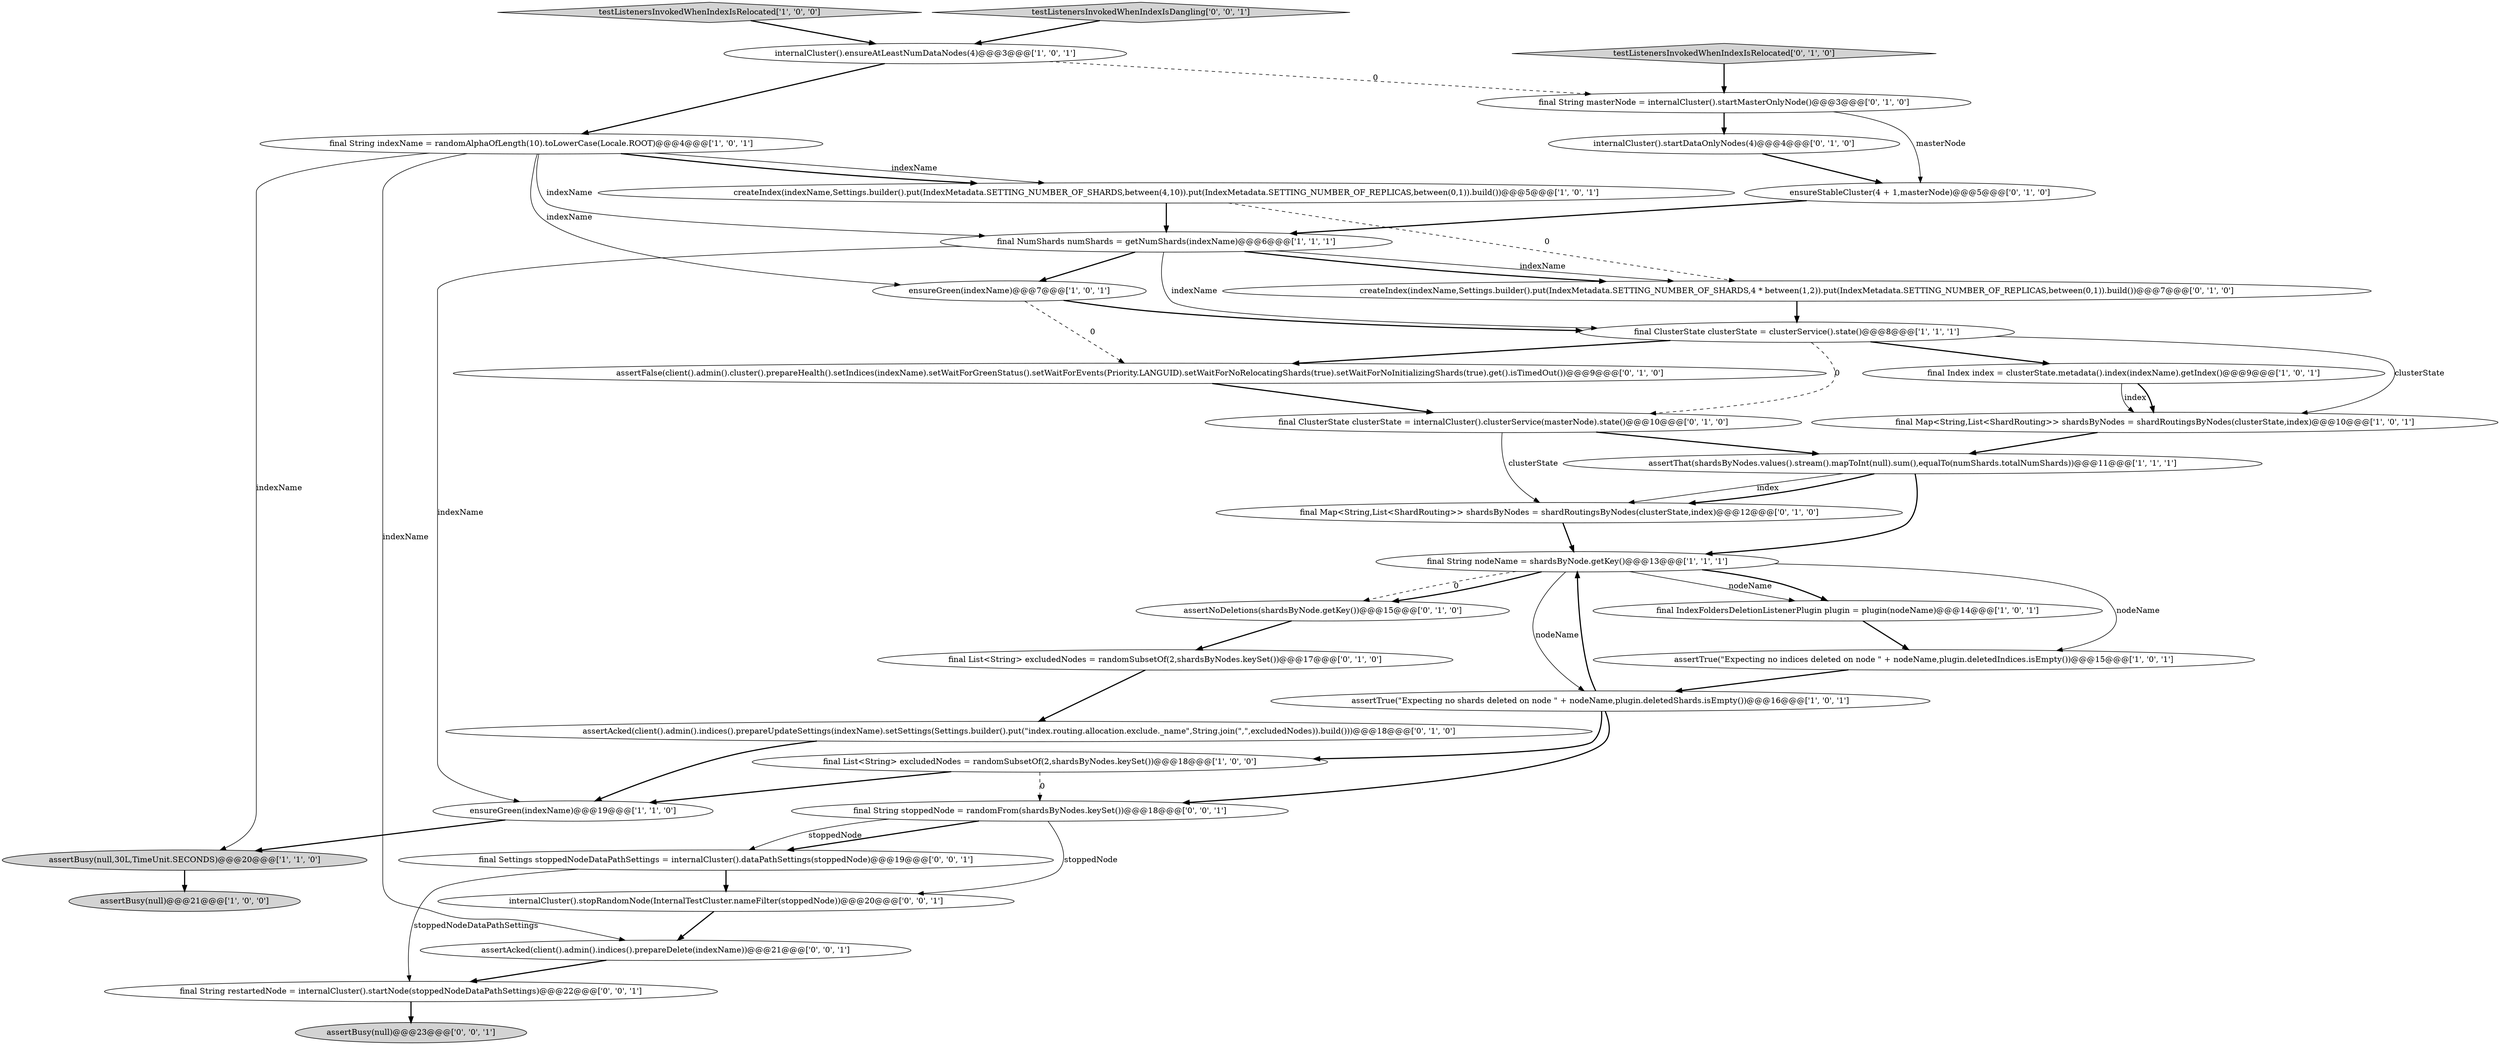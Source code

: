 digraph {
21 [style = filled, label = "final String masterNode = internalCluster().startMasterOnlyNode()@@@3@@@['0', '1', '0']", fillcolor = white, shape = ellipse image = "AAA1AAABBB2BBB"];
1 [style = filled, label = "final NumShards numShards = getNumShards(indexName)@@@6@@@['1', '1', '1']", fillcolor = white, shape = ellipse image = "AAA0AAABBB1BBB"];
34 [style = filled, label = "final String stoppedNode = randomFrom(shardsByNodes.keySet())@@@18@@@['0', '0', '1']", fillcolor = white, shape = ellipse image = "AAA0AAABBB3BBB"];
23 [style = filled, label = "final ClusterState clusterState = internalCluster().clusterService(masterNode).state()@@@10@@@['0', '1', '0']", fillcolor = white, shape = ellipse image = "AAA1AAABBB2BBB"];
35 [style = filled, label = "assertAcked(client().admin().indices().prepareDelete(indexName))@@@21@@@['0', '0', '1']", fillcolor = white, shape = ellipse image = "AAA0AAABBB3BBB"];
19 [style = filled, label = "assertNoDeletions(shardsByNode.getKey())@@@15@@@['0', '1', '0']", fillcolor = white, shape = ellipse image = "AAA1AAABBB2BBB"];
27 [style = filled, label = "testListenersInvokedWhenIndexIsRelocated['0', '1', '0']", fillcolor = lightgray, shape = diamond image = "AAA0AAABBB2BBB"];
10 [style = filled, label = "ensureGreen(indexName)@@@19@@@['1', '1', '0']", fillcolor = white, shape = ellipse image = "AAA0AAABBB1BBB"];
8 [style = filled, label = "final Map<String,List<ShardRouting>> shardsByNodes = shardRoutingsByNodes(clusterState,index)@@@10@@@['1', '0', '1']", fillcolor = white, shape = ellipse image = "AAA0AAABBB1BBB"];
13 [style = filled, label = "testListenersInvokedWhenIndexIsRelocated['1', '0', '0']", fillcolor = lightgray, shape = diamond image = "AAA0AAABBB1BBB"];
30 [style = filled, label = "testListenersInvokedWhenIndexIsDangling['0', '0', '1']", fillcolor = lightgray, shape = diamond image = "AAA0AAABBB3BBB"];
12 [style = filled, label = "final String nodeName = shardsByNode.getKey()@@@13@@@['1', '1', '1']", fillcolor = white, shape = ellipse image = "AAA0AAABBB1BBB"];
3 [style = filled, label = "final Index index = clusterState.metadata().index(indexName).getIndex()@@@9@@@['1', '0', '1']", fillcolor = white, shape = ellipse image = "AAA0AAABBB1BBB"];
2 [style = filled, label = "ensureGreen(indexName)@@@7@@@['1', '0', '1']", fillcolor = white, shape = ellipse image = "AAA0AAABBB1BBB"];
5 [style = filled, label = "assertBusy(null)@@@21@@@['1', '0', '0']", fillcolor = lightgray, shape = ellipse image = "AAA0AAABBB1BBB"];
6 [style = filled, label = "assertThat(shardsByNodes.values().stream().mapToInt(null).sum(),equalTo(numShards.totalNumShards))@@@11@@@['1', '1', '1']", fillcolor = white, shape = ellipse image = "AAA0AAABBB1BBB"];
4 [style = filled, label = "final IndexFoldersDeletionListenerPlugin plugin = plugin(nodeName)@@@14@@@['1', '0', '1']", fillcolor = white, shape = ellipse image = "AAA0AAABBB1BBB"];
20 [style = filled, label = "internalCluster().startDataOnlyNodes(4)@@@4@@@['0', '1', '0']", fillcolor = white, shape = ellipse image = "AAA1AAABBB2BBB"];
22 [style = filled, label = "assertAcked(client().admin().indices().prepareUpdateSettings(indexName).setSettings(Settings.builder().put(\"index.routing.allocation.exclude._name\",String.join(\",\",excludedNodes)).build()))@@@18@@@['0', '1', '0']", fillcolor = white, shape = ellipse image = "AAA0AAABBB2BBB"];
28 [style = filled, label = "final List<String> excludedNodes = randomSubsetOf(2,shardsByNodes.keySet())@@@17@@@['0', '1', '0']", fillcolor = white, shape = ellipse image = "AAA0AAABBB2BBB"];
11 [style = filled, label = "createIndex(indexName,Settings.builder().put(IndexMetadata.SETTING_NUMBER_OF_SHARDS,between(4,10)).put(IndexMetadata.SETTING_NUMBER_OF_REPLICAS,between(0,1)).build())@@@5@@@['1', '0', '1']", fillcolor = white, shape = ellipse image = "AAA0AAABBB1BBB"];
7 [style = filled, label = "internalCluster().ensureAtLeastNumDataNodes(4)@@@3@@@['1', '0', '1']", fillcolor = white, shape = ellipse image = "AAA0AAABBB1BBB"];
25 [style = filled, label = "assertFalse(client().admin().cluster().prepareHealth().setIndices(indexName).setWaitForGreenStatus().setWaitForEvents(Priority.LANGUID).setWaitForNoRelocatingShards(true).setWaitForNoInitializingShards(true).get().isTimedOut())@@@9@@@['0', '1', '0']", fillcolor = white, shape = ellipse image = "AAA1AAABBB2BBB"];
14 [style = filled, label = "final String indexName = randomAlphaOfLength(10).toLowerCase(Locale.ROOT)@@@4@@@['1', '0', '1']", fillcolor = white, shape = ellipse image = "AAA0AAABBB1BBB"];
33 [style = filled, label = "assertBusy(null)@@@23@@@['0', '0', '1']", fillcolor = lightgray, shape = ellipse image = "AAA0AAABBB3BBB"];
15 [style = filled, label = "final ClusterState clusterState = clusterService().state()@@@8@@@['1', '1', '1']", fillcolor = white, shape = ellipse image = "AAA0AAABBB1BBB"];
17 [style = filled, label = "assertTrue(\"Expecting no shards deleted on node \" + nodeName,plugin.deletedShards.isEmpty())@@@16@@@['1', '0', '1']", fillcolor = white, shape = ellipse image = "AAA0AAABBB1BBB"];
9 [style = filled, label = "final List<String> excludedNodes = randomSubsetOf(2,shardsByNodes.keySet())@@@18@@@['1', '0', '0']", fillcolor = white, shape = ellipse image = "AAA0AAABBB1BBB"];
29 [style = filled, label = "final String restartedNode = internalCluster().startNode(stoppedNodeDataPathSettings)@@@22@@@['0', '0', '1']", fillcolor = white, shape = ellipse image = "AAA0AAABBB3BBB"];
24 [style = filled, label = "final Map<String,List<ShardRouting>> shardsByNodes = shardRoutingsByNodes(clusterState,index)@@@12@@@['0', '1', '0']", fillcolor = white, shape = ellipse image = "AAA0AAABBB2BBB"];
16 [style = filled, label = "assertTrue(\"Expecting no indices deleted on node \" + nodeName,plugin.deletedIndices.isEmpty())@@@15@@@['1', '0', '1']", fillcolor = white, shape = ellipse image = "AAA0AAABBB1BBB"];
26 [style = filled, label = "createIndex(indexName,Settings.builder().put(IndexMetadata.SETTING_NUMBER_OF_SHARDS,4 * between(1,2)).put(IndexMetadata.SETTING_NUMBER_OF_REPLICAS,between(0,1)).build())@@@7@@@['0', '1', '0']", fillcolor = white, shape = ellipse image = "AAA1AAABBB2BBB"];
31 [style = filled, label = "final Settings stoppedNodeDataPathSettings = internalCluster().dataPathSettings(stoppedNode)@@@19@@@['0', '0', '1']", fillcolor = white, shape = ellipse image = "AAA0AAABBB3BBB"];
32 [style = filled, label = "internalCluster().stopRandomNode(InternalTestCluster.nameFilter(stoppedNode))@@@20@@@['0', '0', '1']", fillcolor = white, shape = ellipse image = "AAA0AAABBB3BBB"];
18 [style = filled, label = "ensureStableCluster(4 + 1,masterNode)@@@5@@@['0', '1', '0']", fillcolor = white, shape = ellipse image = "AAA1AAABBB2BBB"];
0 [style = filled, label = "assertBusy(null,30L,TimeUnit.SECONDS)@@@20@@@['1', '1', '0']", fillcolor = lightgray, shape = ellipse image = "AAA0AAABBB1BBB"];
25->23 [style = bold, label=""];
14->11 [style = solid, label="indexName"];
13->7 [style = bold, label=""];
34->32 [style = solid, label="stoppedNode"];
11->26 [style = dashed, label="0"];
19->28 [style = bold, label=""];
14->2 [style = solid, label="indexName"];
1->26 [style = solid, label="indexName"];
4->16 [style = bold, label=""];
12->4 [style = solid, label="nodeName"];
6->24 [style = solid, label="index"];
2->25 [style = dashed, label="0"];
20->18 [style = bold, label=""];
12->4 [style = bold, label=""];
3->8 [style = solid, label="index"];
17->12 [style = bold, label=""];
11->1 [style = bold, label=""];
6->24 [style = bold, label=""];
8->6 [style = bold, label=""];
14->11 [style = bold, label=""];
31->32 [style = bold, label=""];
1->15 [style = solid, label="indexName"];
7->14 [style = bold, label=""];
14->0 [style = solid, label="indexName"];
23->24 [style = solid, label="clusterState"];
28->22 [style = bold, label=""];
7->21 [style = dashed, label="0"];
26->15 [style = bold, label=""];
23->6 [style = bold, label=""];
32->35 [style = bold, label=""];
21->20 [style = bold, label=""];
9->34 [style = dashed, label="0"];
12->19 [style = dashed, label="0"];
30->7 [style = bold, label=""];
34->31 [style = bold, label=""];
17->9 [style = bold, label=""];
12->19 [style = bold, label=""];
3->8 [style = bold, label=""];
6->12 [style = bold, label=""];
31->29 [style = solid, label="stoppedNodeDataPathSettings"];
15->3 [style = bold, label=""];
1->10 [style = solid, label="indexName"];
35->29 [style = bold, label=""];
1->26 [style = bold, label=""];
18->1 [style = bold, label=""];
24->12 [style = bold, label=""];
16->17 [style = bold, label=""];
15->8 [style = solid, label="clusterState"];
21->18 [style = solid, label="masterNode"];
17->34 [style = bold, label=""];
34->31 [style = solid, label="stoppedNode"];
0->5 [style = bold, label=""];
12->17 [style = solid, label="nodeName"];
15->25 [style = bold, label=""];
15->23 [style = dashed, label="0"];
14->1 [style = solid, label="indexName"];
22->10 [style = bold, label=""];
14->35 [style = solid, label="indexName"];
1->2 [style = bold, label=""];
2->15 [style = bold, label=""];
29->33 [style = bold, label=""];
10->0 [style = bold, label=""];
12->16 [style = solid, label="nodeName"];
27->21 [style = bold, label=""];
9->10 [style = bold, label=""];
}
